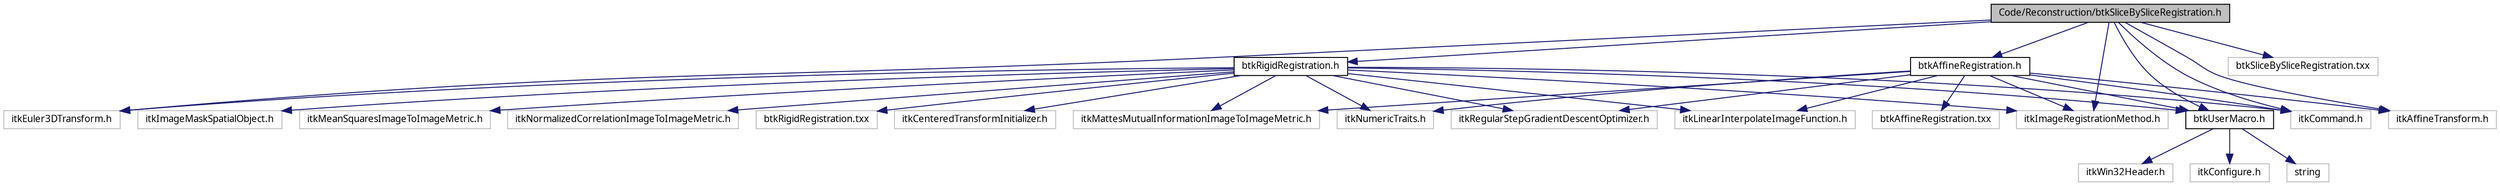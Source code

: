 digraph G
{
  edge [fontname="FreeSans.ttf",fontsize="10",labelfontname="FreeSans.ttf",labelfontsize="10"];
  node [fontname="FreeSans.ttf",fontsize="10",shape=record];
  Node1 [label="Code/Reconstruction/btkSliceBySliceRegistration.h",height=0.2,width=0.4,color="black", fillcolor="grey75", style="filled" fontcolor="black"];
  Node1 -> Node2 [color="midnightblue",fontsize="10",style="solid",fontname="FreeSans.ttf"];
  Node2 [label="itkImageRegistrationMethod.h",height=0.2,width=0.4,color="grey75", fillcolor="white", style="filled"];
  Node1 -> Node3 [color="midnightblue",fontsize="10",style="solid",fontname="FreeSans.ttf"];
  Node3 [label="btkRigidRegistration.h",height=0.2,width=0.4,color="black", fillcolor="white", style="filled",URL="$btk_rigid_registration_8h.html"];
  Node3 -> Node2 [color="midnightblue",fontsize="10",style="solid",fontname="FreeSans.ttf"];
  Node3 -> Node4 [color="midnightblue",fontsize="10",style="solid",fontname="FreeSans.ttf"];
  Node4 [label="itkRegularStepGradientDescentOptimizer.h",height=0.2,width=0.4,color="grey75", fillcolor="white", style="filled"];
  Node3 -> Node5 [color="midnightblue",fontsize="10",style="solid",fontname="FreeSans.ttf"];
  Node5 [label="itkLinearInterpolateImageFunction.h",height=0.2,width=0.4,color="grey75", fillcolor="white", style="filled"];
  Node3 -> Node6 [color="midnightblue",fontsize="10",style="solid",fontname="FreeSans.ttf"];
  Node6 [label="itkEuler3DTransform.h",height=0.2,width=0.4,color="grey75", fillcolor="white", style="filled"];
  Node3 -> Node7 [color="midnightblue",fontsize="10",style="solid",fontname="FreeSans.ttf"];
  Node7 [label="itkCenteredTransformInitializer.h",height=0.2,width=0.4,color="grey75", fillcolor="white", style="filled"];
  Node3 -> Node8 [color="midnightblue",fontsize="10",style="solid",fontname="FreeSans.ttf"];
  Node8 [label="itkImageMaskSpatialObject.h",height=0.2,width=0.4,color="grey75", fillcolor="white", style="filled"];
  Node3 -> Node9 [color="midnightblue",fontsize="10",style="solid",fontname="FreeSans.ttf"];
  Node9 [label="itkMattesMutualInformationImageToImageMetric.h",height=0.2,width=0.4,color="grey75", fillcolor="white", style="filled"];
  Node3 -> Node10 [color="midnightblue",fontsize="10",style="solid",fontname="FreeSans.ttf"];
  Node10 [label="itkMeanSquaresImageToImageMetric.h",height=0.2,width=0.4,color="grey75", fillcolor="white", style="filled"];
  Node3 -> Node11 [color="midnightblue",fontsize="10",style="solid",fontname="FreeSans.ttf"];
  Node11 [label="itkNormalizedCorrelationImageToImageMetric.h",height=0.2,width=0.4,color="grey75", fillcolor="white", style="filled"];
  Node3 -> Node12 [color="midnightblue",fontsize="10",style="solid",fontname="FreeSans.ttf"];
  Node12 [label="itkNumericTraits.h",height=0.2,width=0.4,color="grey75", fillcolor="white", style="filled"];
  Node3 -> Node13 [color="midnightblue",fontsize="10",style="solid",fontname="FreeSans.ttf"];
  Node13 [label="btkUserMacro.h",height=0.2,width=0.4,color="black", fillcolor="white", style="filled",URL="$btk_user_macro_8h.html"];
  Node13 -> Node14 [color="midnightblue",fontsize="10",style="solid",fontname="FreeSans.ttf"];
  Node14 [label="itkWin32Header.h",height=0.2,width=0.4,color="grey75", fillcolor="white", style="filled"];
  Node13 -> Node15 [color="midnightblue",fontsize="10",style="solid",fontname="FreeSans.ttf"];
  Node15 [label="itkConfigure.h",height=0.2,width=0.4,color="grey75", fillcolor="white", style="filled"];
  Node13 -> Node16 [color="midnightblue",fontsize="10",style="solid",fontname="FreeSans.ttf"];
  Node16 [label="string",height=0.2,width=0.4,color="grey75", fillcolor="white", style="filled"];
  Node3 -> Node17 [color="midnightblue",fontsize="10",style="solid",fontname="FreeSans.ttf"];
  Node17 [label="itkCommand.h",height=0.2,width=0.4,color="grey75", fillcolor="white", style="filled"];
  Node3 -> Node18 [color="midnightblue",fontsize="10",style="solid",fontname="FreeSans.ttf"];
  Node18 [label="btkRigidRegistration.txx",height=0.2,width=0.4,color="grey75", fillcolor="white", style="filled"];
  Node1 -> Node19 [color="midnightblue",fontsize="10",style="solid",fontname="FreeSans.ttf"];
  Node19 [label="btkAffineRegistration.h",height=0.2,width=0.4,color="black", fillcolor="white", style="filled",URL="$btk_affine_registration_8h.html"];
  Node19 -> Node2 [color="midnightblue",fontsize="10",style="solid",fontname="FreeSans.ttf"];
  Node19 -> Node4 [color="midnightblue",fontsize="10",style="solid",fontname="FreeSans.ttf"];
  Node19 -> Node5 [color="midnightblue",fontsize="10",style="solid",fontname="FreeSans.ttf"];
  Node19 -> Node20 [color="midnightblue",fontsize="10",style="solid",fontname="FreeSans.ttf"];
  Node20 [label="itkAffineTransform.h",height=0.2,width=0.4,color="grey75", fillcolor="white", style="filled"];
  Node19 -> Node9 [color="midnightblue",fontsize="10",style="solid",fontname="FreeSans.ttf"];
  Node19 -> Node12 [color="midnightblue",fontsize="10",style="solid",fontname="FreeSans.ttf"];
  Node19 -> Node13 [color="midnightblue",fontsize="10",style="solid",fontname="FreeSans.ttf"];
  Node19 -> Node17 [color="midnightblue",fontsize="10",style="solid",fontname="FreeSans.ttf"];
  Node19 -> Node21 [color="midnightblue",fontsize="10",style="solid",fontname="FreeSans.ttf"];
  Node21 [label="btkAffineRegistration.txx",height=0.2,width=0.4,color="grey75", fillcolor="white", style="filled"];
  Node1 -> Node20 [color="midnightblue",fontsize="10",style="solid",fontname="FreeSans.ttf"];
  Node1 -> Node6 [color="midnightblue",fontsize="10",style="solid",fontname="FreeSans.ttf"];
  Node1 -> Node13 [color="midnightblue",fontsize="10",style="solid",fontname="FreeSans.ttf"];
  Node1 -> Node17 [color="midnightblue",fontsize="10",style="solid",fontname="FreeSans.ttf"];
  Node1 -> Node22 [color="midnightblue",fontsize="10",style="solid",fontname="FreeSans.ttf"];
  Node22 [label="btkSliceBySliceRegistration.txx",height=0.2,width=0.4,color="grey75", fillcolor="white", style="filled"];
}

